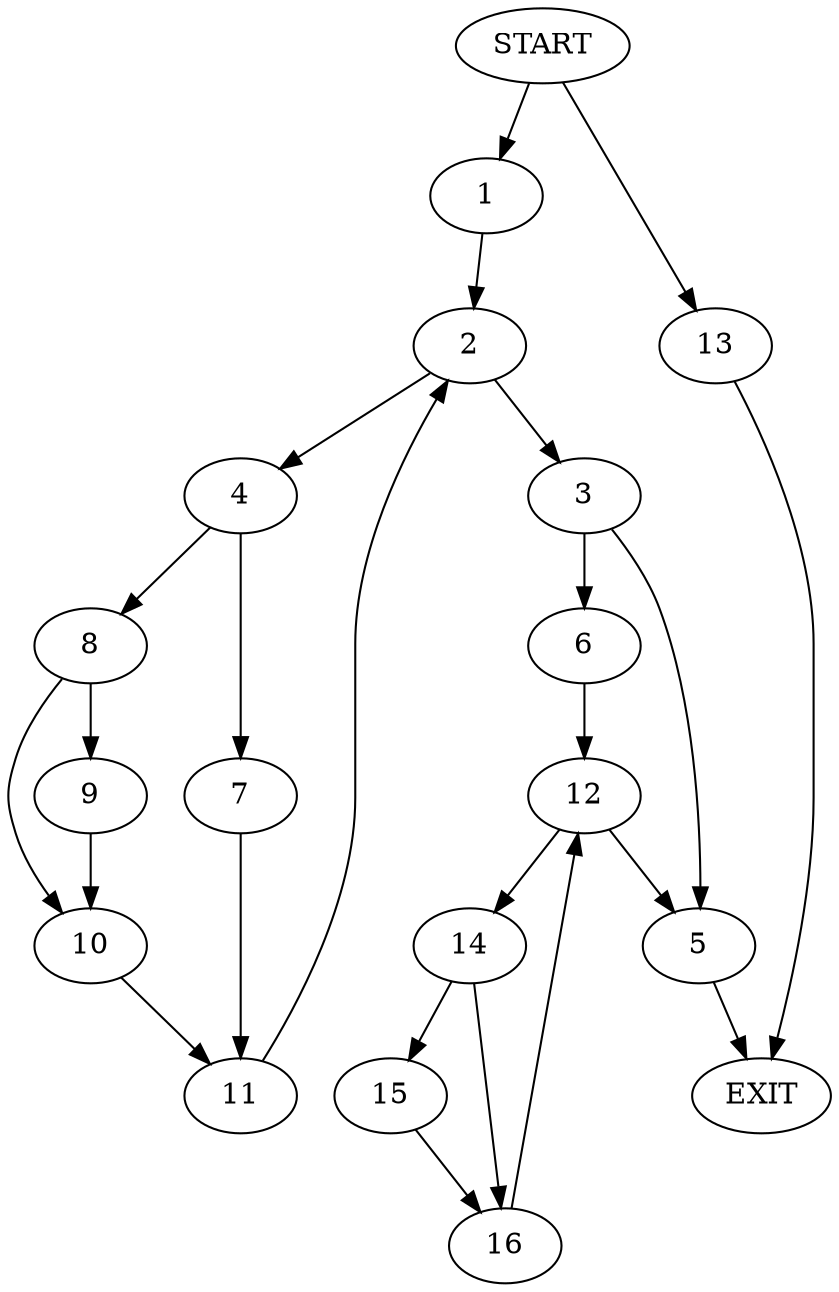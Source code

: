 digraph {
0 [label="START"]
17 [label="EXIT"]
0 -> 1
1 -> 2
2 -> 3
2 -> 4
3 -> 5
3 -> 6
4 -> 7
4 -> 8
8 -> 9
8 -> 10
7 -> 11
11 -> 2
10 -> 11
9 -> 10
5 -> 17
6 -> 12
0 -> 13
13 -> 17
12 -> 14
12 -> 5
14 -> 15
14 -> 16
16 -> 12
15 -> 16
}
